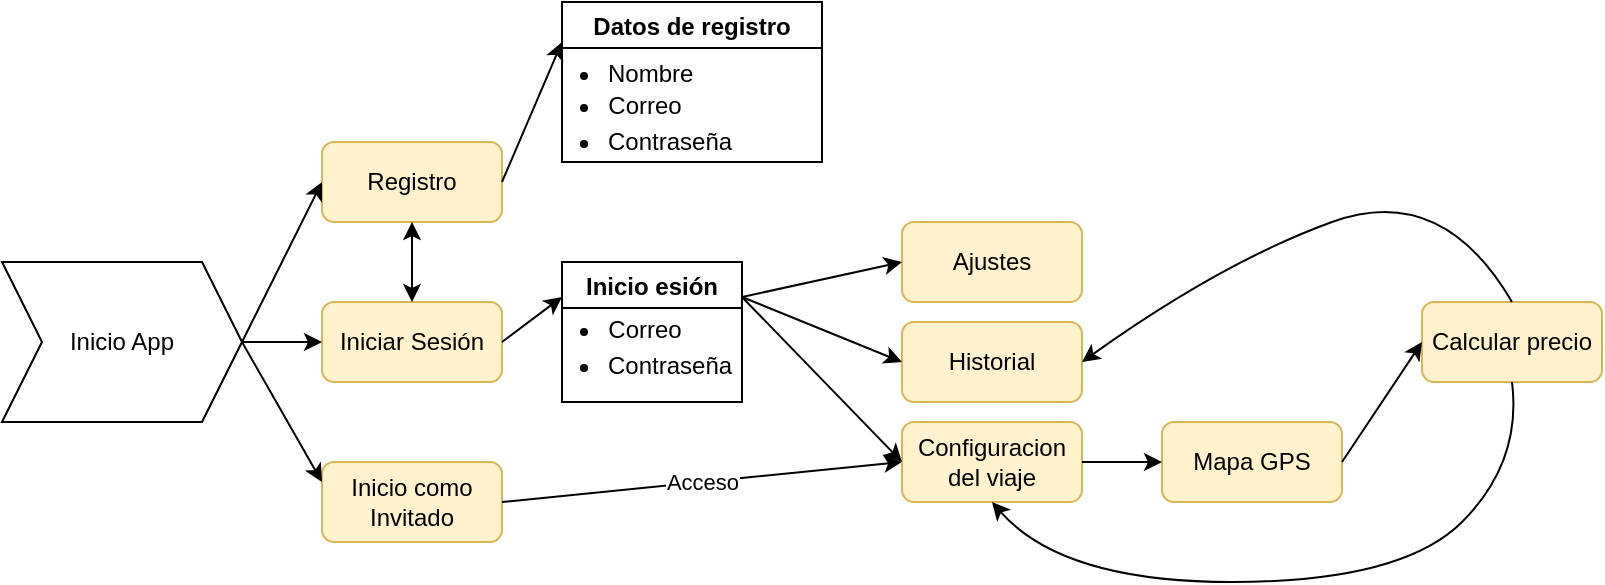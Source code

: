 <mxfile version="14.9.8" type="github">
  <diagram id="kgpKYQtTHZ0yAKxKKP6v" name="Page-1">
    <mxGraphModel dx="1426" dy="792" grid="1" gridSize="10" guides="1" tooltips="1" connect="1" arrows="1" fold="1" page="1" pageScale="1" pageWidth="850" pageHeight="1100" math="0" shadow="0">
      <root>
        <mxCell id="0" />
        <mxCell id="1" parent="0" />
        <mxCell id="p3r7xm5qCKE6k3MAnTWC-2" value="Registro" style="rounded=1;whiteSpace=wrap;html=1;fillColor=#fff2cc;strokeColor=#d6b656;" vertex="1" parent="1">
          <mxGeometry x="170" y="280" width="90" height="40" as="geometry" />
        </mxCell>
        <mxCell id="p3r7xm5qCKE6k3MAnTWC-3" value="Iniciar Sesión" style="rounded=1;whiteSpace=wrap;html=1;fillColor=#fff2cc;strokeColor=#d6b656;" vertex="1" parent="1">
          <mxGeometry x="170" y="360" width="90" height="40" as="geometry" />
        </mxCell>
        <mxCell id="p3r7xm5qCKE6k3MAnTWC-4" value="Inicio como Invitado" style="rounded=1;whiteSpace=wrap;html=1;fillColor=#fff2cc;strokeColor=#d6b656;" vertex="1" parent="1">
          <mxGeometry x="170" y="440" width="90" height="40" as="geometry" />
        </mxCell>
        <mxCell id="p3r7xm5qCKE6k3MAnTWC-5" value="" style="endArrow=classic;html=1;exitX=1;exitY=0.5;exitDx=0;exitDy=0;entryX=0;entryY=0.5;entryDx=0;entryDy=0;" edge="1" parent="1" source="p3r7xm5qCKE6k3MAnTWC-4" target="p3r7xm5qCKE6k3MAnTWC-13">
          <mxGeometry relative="1" as="geometry">
            <mxPoint x="160" y="410" as="sourcePoint" />
            <mxPoint x="350" y="450" as="targetPoint" />
          </mxGeometry>
        </mxCell>
        <mxCell id="p3r7xm5qCKE6k3MAnTWC-6" value="Acceso" style="edgeLabel;resizable=0;html=1;align=center;verticalAlign=middle;" connectable="0" vertex="1" parent="p3r7xm5qCKE6k3MAnTWC-5">
          <mxGeometry relative="1" as="geometry" />
        </mxCell>
        <mxCell id="p3r7xm5qCKE6k3MAnTWC-9" value="&lt;div&gt;Inicio App&lt;/div&gt;" style="shape=step;perimeter=stepPerimeter;whiteSpace=wrap;html=1;fixedSize=1;" vertex="1" parent="1">
          <mxGeometry x="10" y="340" width="120" height="80" as="geometry" />
        </mxCell>
        <mxCell id="p3r7xm5qCKE6k3MAnTWC-10" value="" style="endArrow=classic;html=1;exitX=1;exitY=0.5;exitDx=0;exitDy=0;entryX=0;entryY=0.5;entryDx=0;entryDy=0;" edge="1" parent="1" source="p3r7xm5qCKE6k3MAnTWC-9" target="p3r7xm5qCKE6k3MAnTWC-2">
          <mxGeometry width="50" height="50" relative="1" as="geometry">
            <mxPoint x="210" y="440" as="sourcePoint" />
            <mxPoint x="260" y="390" as="targetPoint" />
          </mxGeometry>
        </mxCell>
        <mxCell id="p3r7xm5qCKE6k3MAnTWC-11" value="" style="endArrow=classic;html=1;exitX=1;exitY=0.5;exitDx=0;exitDy=0;entryX=0;entryY=0.5;entryDx=0;entryDy=0;" edge="1" parent="1" source="p3r7xm5qCKE6k3MAnTWC-9" target="p3r7xm5qCKE6k3MAnTWC-3">
          <mxGeometry width="50" height="50" relative="1" as="geometry">
            <mxPoint x="210" y="440" as="sourcePoint" />
            <mxPoint x="260" y="390" as="targetPoint" />
          </mxGeometry>
        </mxCell>
        <mxCell id="p3r7xm5qCKE6k3MAnTWC-12" value="" style="endArrow=classic;html=1;exitX=1;exitY=0.5;exitDx=0;exitDy=0;" edge="1" parent="1" source="p3r7xm5qCKE6k3MAnTWC-9">
          <mxGeometry width="50" height="50" relative="1" as="geometry">
            <mxPoint x="210" y="440" as="sourcePoint" />
            <mxPoint x="170" y="450" as="targetPoint" />
          </mxGeometry>
        </mxCell>
        <mxCell id="p3r7xm5qCKE6k3MAnTWC-13" value="&lt;div&gt;Configuracion del viaje&lt;/div&gt;" style="rounded=1;whiteSpace=wrap;html=1;fillColor=#fff2cc;strokeColor=#d6b656;" vertex="1" parent="1">
          <mxGeometry x="460" y="420" width="90" height="40" as="geometry" />
        </mxCell>
        <mxCell id="p3r7xm5qCKE6k3MAnTWC-14" value="Mapa GPS" style="rounded=1;whiteSpace=wrap;html=1;fillColor=#fff2cc;strokeColor=#d6b656;" vertex="1" parent="1">
          <mxGeometry x="590" y="420" width="90" height="40" as="geometry" />
        </mxCell>
        <mxCell id="p3r7xm5qCKE6k3MAnTWC-15" value="Calcular precio" style="rounded=1;whiteSpace=wrap;html=1;fillColor=#fff2cc;strokeColor=#d6b656;" vertex="1" parent="1">
          <mxGeometry x="720" y="360" width="90" height="40" as="geometry" />
        </mxCell>
        <mxCell id="p3r7xm5qCKE6k3MAnTWC-16" value="" style="endArrow=classic;html=1;exitX=1;exitY=0.5;exitDx=0;exitDy=0;entryX=0;entryY=0.5;entryDx=0;entryDy=0;" edge="1" parent="1" source="p3r7xm5qCKE6k3MAnTWC-13" target="p3r7xm5qCKE6k3MAnTWC-14">
          <mxGeometry width="50" height="50" relative="1" as="geometry">
            <mxPoint x="530" y="470" as="sourcePoint" />
            <mxPoint x="580" y="420" as="targetPoint" />
          </mxGeometry>
        </mxCell>
        <mxCell id="p3r7xm5qCKE6k3MAnTWC-17" value="" style="endArrow=classic;html=1;exitX=1;exitY=0.5;exitDx=0;exitDy=0;entryX=0;entryY=0.5;entryDx=0;entryDy=0;" edge="1" parent="1" source="p3r7xm5qCKE6k3MAnTWC-14" target="p3r7xm5qCKE6k3MAnTWC-15">
          <mxGeometry width="50" height="50" relative="1" as="geometry">
            <mxPoint x="530" y="470" as="sourcePoint" />
            <mxPoint x="580" y="420" as="targetPoint" />
          </mxGeometry>
        </mxCell>
        <mxCell id="p3r7xm5qCKE6k3MAnTWC-19" value="" style="endArrow=classic;startArrow=classic;html=1;exitX=0.5;exitY=0;exitDx=0;exitDy=0;entryX=0.5;entryY=1;entryDx=0;entryDy=0;" edge="1" parent="1" source="p3r7xm5qCKE6k3MAnTWC-3" target="p3r7xm5qCKE6k3MAnTWC-2">
          <mxGeometry width="50" height="50" relative="1" as="geometry">
            <mxPoint x="300" y="330" as="sourcePoint" />
            <mxPoint x="350" y="280" as="targetPoint" />
          </mxGeometry>
        </mxCell>
        <mxCell id="p3r7xm5qCKE6k3MAnTWC-20" value="Datos de registro" style="swimlane;" vertex="1" parent="1">
          <mxGeometry x="290" y="210" width="130" height="80" as="geometry" />
        </mxCell>
        <mxCell id="p3r7xm5qCKE6k3MAnTWC-24" value="&lt;ul&gt;&lt;li&gt;Nombre&lt;/li&gt;&lt;/ul&gt;" style="text;html=1;align=left;verticalAlign=middle;resizable=0;points=[];autosize=1;strokeColor=none;spacing=-1;" vertex="1" parent="p3r7xm5qCKE6k3MAnTWC-20">
          <mxGeometry x="-16" y="16" width="100" height="40" as="geometry" />
        </mxCell>
        <mxCell id="p3r7xm5qCKE6k3MAnTWC-25" value="&lt;ul&gt;&lt;li&gt;Correo&lt;br&gt;&lt;/li&gt;&lt;/ul&gt;" style="text;html=1;align=center;verticalAlign=middle;resizable=0;points=[];autosize=1;strokeColor=none;" vertex="1" parent="p3r7xm5qCKE6k3MAnTWC-20">
          <mxGeometry x="-24" y="32" width="90" height="40" as="geometry" />
        </mxCell>
        <mxCell id="p3r7xm5qCKE6k3MAnTWC-26" value="&lt;ul&gt;&lt;li&gt;Contraseña&lt;/li&gt;&lt;/ul&gt;" style="text;html=1;align=left;verticalAlign=middle;resizable=0;points=[];autosize=1;strokeColor=none;spacing=-1;" vertex="1" parent="p3r7xm5qCKE6k3MAnTWC-20">
          <mxGeometry x="-16" y="50" width="120" height="40" as="geometry" />
        </mxCell>
        <mxCell id="p3r7xm5qCKE6k3MAnTWC-27" value="" style="endArrow=classic;html=1;entryX=0;entryY=0.25;entryDx=0;entryDy=0;exitX=1;exitY=0.5;exitDx=0;exitDy=0;" edge="1" parent="1" source="p3r7xm5qCKE6k3MAnTWC-2" target="p3r7xm5qCKE6k3MAnTWC-20">
          <mxGeometry width="50" height="50" relative="1" as="geometry">
            <mxPoint x="390" y="350" as="sourcePoint" />
            <mxPoint x="580" y="420" as="targetPoint" />
          </mxGeometry>
        </mxCell>
        <mxCell id="p3r7xm5qCKE6k3MAnTWC-28" value="Inicio esión" style="swimlane;" vertex="1" parent="1">
          <mxGeometry x="290" y="340" width="90" height="70" as="geometry" />
        </mxCell>
        <mxCell id="p3r7xm5qCKE6k3MAnTWC-30" value="&lt;ul&gt;&lt;li&gt;Correo&lt;br&gt;&lt;/li&gt;&lt;/ul&gt;" style="text;html=1;align=center;verticalAlign=middle;resizable=0;points=[];autosize=1;strokeColor=none;" vertex="1" parent="p3r7xm5qCKE6k3MAnTWC-28">
          <mxGeometry x="-24" y="14" width="90" height="40" as="geometry" />
        </mxCell>
        <mxCell id="p3r7xm5qCKE6k3MAnTWC-31" value="&lt;ul&gt;&lt;li&gt;Contraseña&lt;/li&gt;&lt;/ul&gt;" style="text;html=1;align=left;verticalAlign=middle;resizable=0;points=[];autosize=1;strokeColor=none;spacing=-1;" vertex="1" parent="p3r7xm5qCKE6k3MAnTWC-28">
          <mxGeometry x="-16" y="32" width="120" height="40" as="geometry" />
        </mxCell>
        <mxCell id="p3r7xm5qCKE6k3MAnTWC-32" value="" style="endArrow=classic;html=1;exitX=1;exitY=0.25;exitDx=0;exitDy=0;entryX=0;entryY=0.5;entryDx=0;entryDy=0;" edge="1" parent="1" source="p3r7xm5qCKE6k3MAnTWC-28" target="p3r7xm5qCKE6k3MAnTWC-13">
          <mxGeometry width="50" height="50" relative="1" as="geometry">
            <mxPoint x="610" y="510" as="sourcePoint" />
            <mxPoint x="660" y="460" as="targetPoint" />
          </mxGeometry>
        </mxCell>
        <mxCell id="p3r7xm5qCKE6k3MAnTWC-33" value="" style="endArrow=classic;html=1;exitX=1;exitY=0.5;exitDx=0;exitDy=0;entryX=0;entryY=0.25;entryDx=0;entryDy=0;" edge="1" parent="1" source="p3r7xm5qCKE6k3MAnTWC-3" target="p3r7xm5qCKE6k3MAnTWC-28">
          <mxGeometry width="50" height="50" relative="1" as="geometry">
            <mxPoint x="420" y="520" as="sourcePoint" />
            <mxPoint x="580" y="420" as="targetPoint" />
          </mxGeometry>
        </mxCell>
        <mxCell id="p3r7xm5qCKE6k3MAnTWC-34" value="Ajustes" style="rounded=1;whiteSpace=wrap;html=1;fillColor=#fff2cc;strokeColor=#d6b656;" vertex="1" parent="1">
          <mxGeometry x="460" y="320" width="90" height="40" as="geometry" />
        </mxCell>
        <mxCell id="p3r7xm5qCKE6k3MAnTWC-35" value="Historial" style="rounded=1;whiteSpace=wrap;html=1;fillColor=#fff2cc;strokeColor=#d6b656;" vertex="1" parent="1">
          <mxGeometry x="460" y="370" width="90" height="40" as="geometry" />
        </mxCell>
        <mxCell id="p3r7xm5qCKE6k3MAnTWC-36" value="" style="endArrow=classic;html=1;exitX=1;exitY=0.25;exitDx=0;exitDy=0;entryX=0;entryY=0.5;entryDx=0;entryDy=0;" edge="1" parent="1" source="p3r7xm5qCKE6k3MAnTWC-28" target="p3r7xm5qCKE6k3MAnTWC-35">
          <mxGeometry width="50" height="50" relative="1" as="geometry">
            <mxPoint x="530" y="470" as="sourcePoint" />
            <mxPoint x="580" y="420" as="targetPoint" />
          </mxGeometry>
        </mxCell>
        <mxCell id="p3r7xm5qCKE6k3MAnTWC-37" value="" style="endArrow=classic;html=1;exitX=1;exitY=0.25;exitDx=0;exitDy=0;entryX=0;entryY=0.5;entryDx=0;entryDy=0;" edge="1" parent="1" source="p3r7xm5qCKE6k3MAnTWC-28" target="p3r7xm5qCKE6k3MAnTWC-34">
          <mxGeometry width="50" height="50" relative="1" as="geometry">
            <mxPoint x="380" y="360" as="sourcePoint" />
            <mxPoint x="580" y="420" as="targetPoint" />
          </mxGeometry>
        </mxCell>
        <mxCell id="p3r7xm5qCKE6k3MAnTWC-38" value="" style="curved=1;endArrow=classic;html=1;exitX=0.5;exitY=1;exitDx=0;exitDy=0;entryX=0.5;entryY=1;entryDx=0;entryDy=0;" edge="1" parent="1" source="p3r7xm5qCKE6k3MAnTWC-15" target="p3r7xm5qCKE6k3MAnTWC-13">
          <mxGeometry width="50" height="50" relative="1" as="geometry">
            <mxPoint x="530" y="470" as="sourcePoint" />
            <mxPoint x="630" y="610" as="targetPoint" />
            <Array as="points">
              <mxPoint x="770" y="440" />
              <mxPoint x="710" y="500" />
              <mxPoint x="540" y="500" />
            </Array>
          </mxGeometry>
        </mxCell>
        <mxCell id="p3r7xm5qCKE6k3MAnTWC-39" value="" style="curved=1;endArrow=classic;html=1;exitX=0.5;exitY=0;exitDx=0;exitDy=0;entryX=1;entryY=0.5;entryDx=0;entryDy=0;" edge="1" parent="1" source="p3r7xm5qCKE6k3MAnTWC-15" target="p3r7xm5qCKE6k3MAnTWC-35">
          <mxGeometry width="50" height="50" relative="1" as="geometry">
            <mxPoint x="530" y="470" as="sourcePoint" />
            <mxPoint x="580" y="420" as="targetPoint" />
            <Array as="points">
              <mxPoint x="730" y="300" />
              <mxPoint x="620" y="340" />
            </Array>
          </mxGeometry>
        </mxCell>
      </root>
    </mxGraphModel>
  </diagram>
</mxfile>
